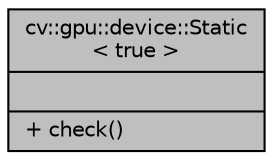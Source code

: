 digraph "cv::gpu::device::Static&lt; true &gt;"
{
 // LATEX_PDF_SIZE
  edge [fontname="Helvetica",fontsize="10",labelfontname="Helvetica",labelfontsize="10"];
  node [fontname="Helvetica",fontsize="10",shape=record];
  Node1 [label="{cv::gpu::device::Static\l\< true \>\n||+ check()\l}",height=0.2,width=0.4,color="black", fillcolor="grey75", style="filled", fontcolor="black",tooltip=" "];
}
